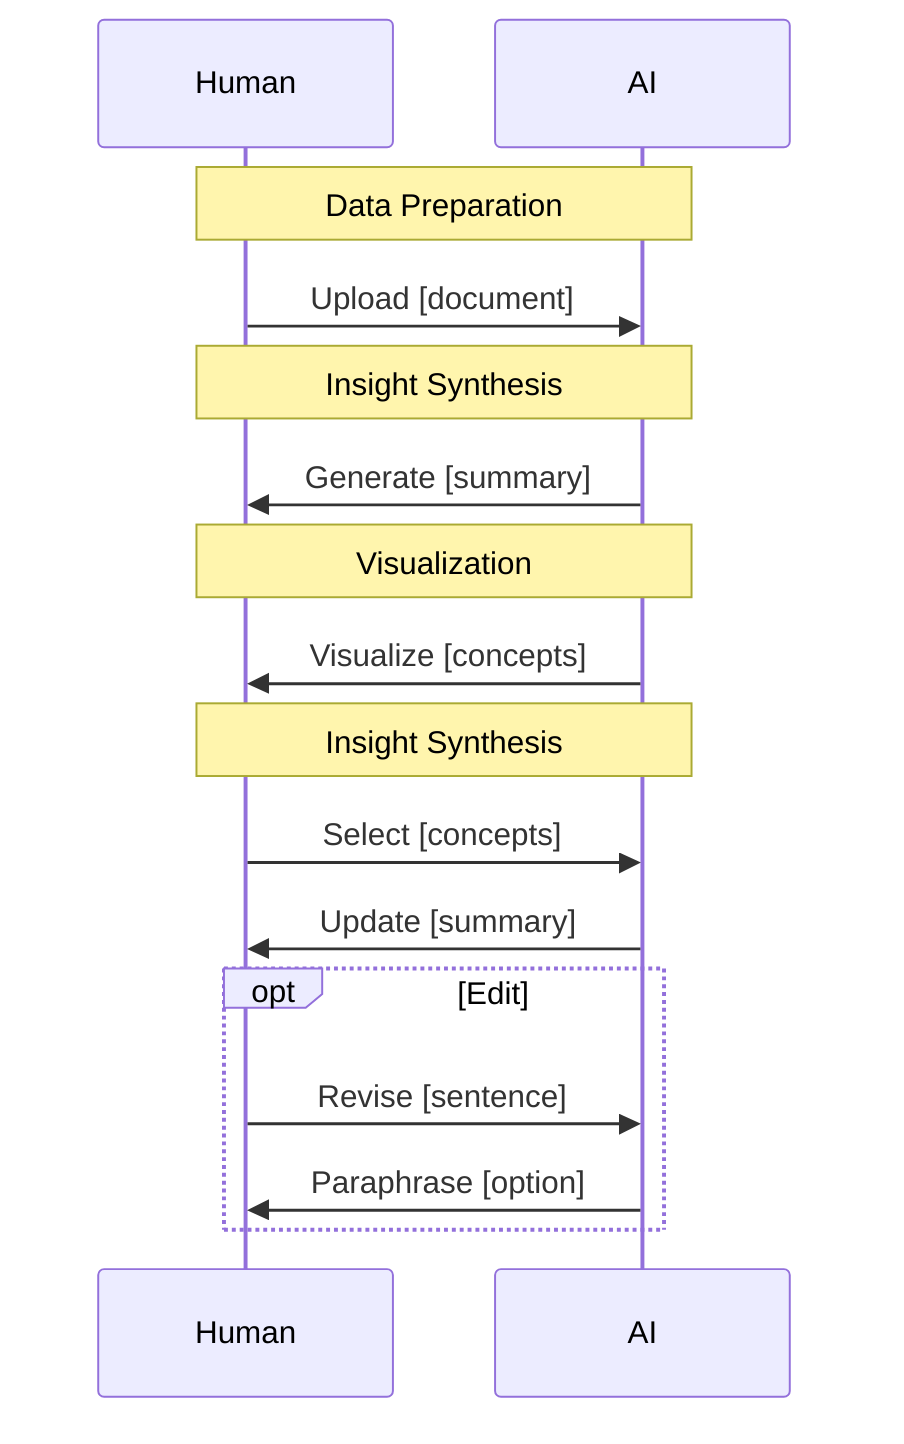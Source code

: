 sequenceDiagram
    participant H as Human
    participant A as AI

    note over H,A: Data Preparation
    H ->> A: Upload [document]

    note over H,A: Insight Synthesis
    A ->> H: Generate [summary]

    note over H,A: Visualization
    A ->> H: Visualize [concepts]

    note over H,A: Insight Synthesis
    H ->> A: Select [concepts]
    A ->> H: Update [summary]
    opt Edit
        H ->> A: Revise [sentence]
        A ->> H: Paraphrase [option]
    end